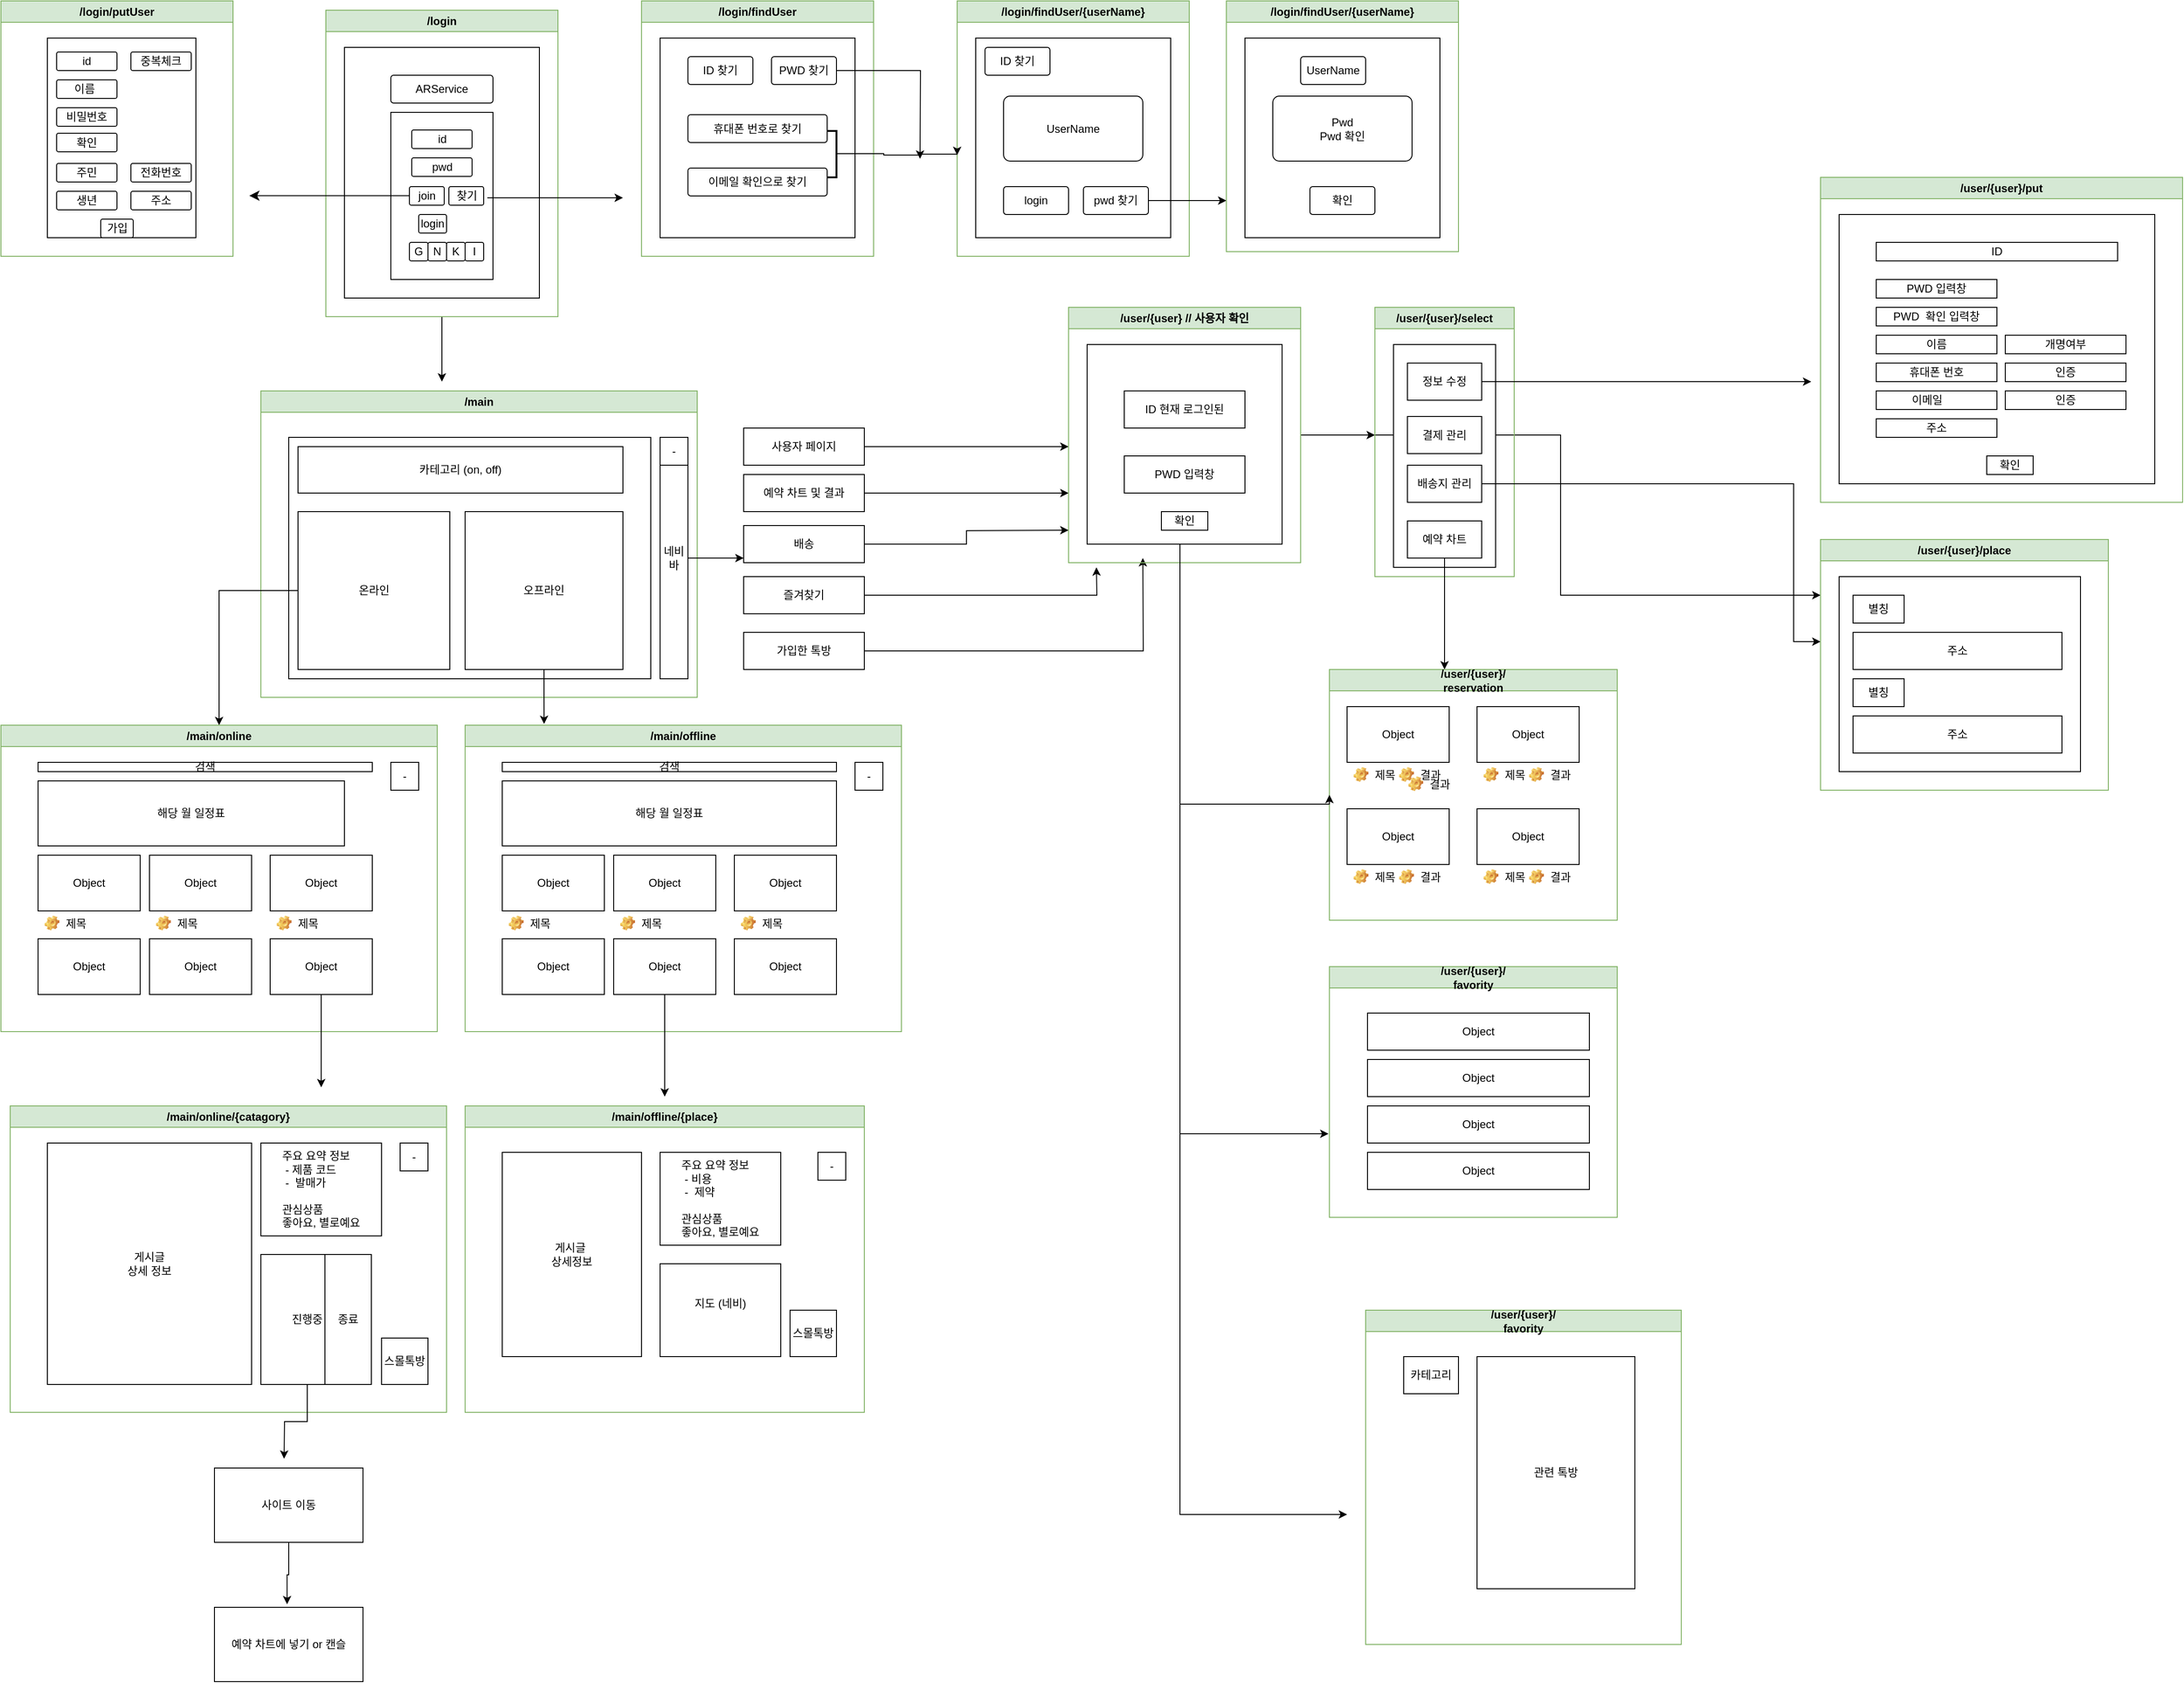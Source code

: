 <mxfile version="22.1.3" type="google">
  <diagram name="페이지-1" id="dmTihoUzZZFE355iLrhb">
    <mxGraphModel grid="1" page="1" gridSize="10" guides="1" tooltips="1" connect="1" arrows="1" fold="1" pageScale="1" pageWidth="827" pageHeight="1169" math="0" shadow="0">
      <root>
        <mxCell id="0" />
        <mxCell id="1" parent="0" />
        <mxCell id="ss4PcPN1KfA0X2rkWZ0Q-134" style="edgeStyle=orthogonalEdgeStyle;rounded=0;orthogonalLoop=1;jettySize=auto;html=1;" edge="1" parent="1" source="ss4PcPN1KfA0X2rkWZ0Q-2">
          <mxGeometry relative="1" as="geometry">
            <mxPoint x="515" y="410" as="targetPoint" />
          </mxGeometry>
        </mxCell>
        <mxCell id="ss4PcPN1KfA0X2rkWZ0Q-2" value="/login" style="swimlane;whiteSpace=wrap;html=1;fillColor=#d5e8d4;strokeColor=#82b366;" vertex="1" parent="1">
          <mxGeometry x="390" y="10" width="250" height="330" as="geometry">
            <mxRectangle x="240" y="140" width="40" height="30" as="alternateBounds" />
          </mxGeometry>
        </mxCell>
        <mxCell id="ss4PcPN1KfA0X2rkWZ0Q-19" value="" style="rounded=0;whiteSpace=wrap;html=1;" vertex="1" parent="ss4PcPN1KfA0X2rkWZ0Q-2">
          <mxGeometry x="20" y="40" width="210" height="270" as="geometry" />
        </mxCell>
        <mxCell id="ss4PcPN1KfA0X2rkWZ0Q-20" value="" style="html=1;whiteSpace=wrap;" vertex="1" parent="ss4PcPN1KfA0X2rkWZ0Q-2">
          <mxGeometry x="70" y="110" width="110" height="180" as="geometry" />
        </mxCell>
        <mxCell id="ss4PcPN1KfA0X2rkWZ0Q-22" value="id" style="rounded=1;arcSize=10;whiteSpace=wrap;html=1;align=center;" vertex="1" parent="ss4PcPN1KfA0X2rkWZ0Q-2">
          <mxGeometry x="92.5" y="129" width="65" height="20" as="geometry" />
        </mxCell>
        <mxCell id="ss4PcPN1KfA0X2rkWZ0Q-23" value="pwd" style="rounded=1;arcSize=10;whiteSpace=wrap;html=1;align=center;" vertex="1" parent="ss4PcPN1KfA0X2rkWZ0Q-2">
          <mxGeometry x="92.5" y="159" width="65" height="20" as="geometry" />
        </mxCell>
        <mxCell id="ss4PcPN1KfA0X2rkWZ0Q-24" value="ARService" style="rounded=1;arcSize=10;whiteSpace=wrap;html=1;align=center;" vertex="1" parent="ss4PcPN1KfA0X2rkWZ0Q-2">
          <mxGeometry x="70" y="70" width="110" height="30" as="geometry" />
        </mxCell>
        <mxCell id="ss4PcPN1KfA0X2rkWZ0Q-26" value="찾기" style="rounded=1;arcSize=10;whiteSpace=wrap;html=1;align=center;" vertex="1" parent="ss4PcPN1KfA0X2rkWZ0Q-2">
          <mxGeometry x="132.5" y="190" width="37.5" height="20" as="geometry" />
        </mxCell>
        <mxCell id="ss4PcPN1KfA0X2rkWZ0Q-89" style="edgeStyle=orthogonalEdgeStyle;rounded=0;orthogonalLoop=1;jettySize=auto;html=1;exitX=1.104;exitY=0.598;exitDx=0;exitDy=0;exitPerimeter=0;" edge="1" parent="ss4PcPN1KfA0X2rkWZ0Q-2" source="ss4PcPN1KfA0X2rkWZ0Q-26">
          <mxGeometry relative="1" as="geometry">
            <mxPoint x="320" y="202" as="targetPoint" />
          </mxGeometry>
        </mxCell>
        <mxCell id="ss4PcPN1KfA0X2rkWZ0Q-27" value="login" style="rounded=1;arcSize=10;whiteSpace=wrap;html=1;align=center;" vertex="1" parent="ss4PcPN1KfA0X2rkWZ0Q-2">
          <mxGeometry x="100" y="220" width="30" height="20" as="geometry" />
        </mxCell>
        <mxCell id="ss4PcPN1KfA0X2rkWZ0Q-28" value="G" style="rounded=1;arcSize=10;whiteSpace=wrap;html=1;align=center;" vertex="1" parent="ss4PcPN1KfA0X2rkWZ0Q-2">
          <mxGeometry x="90" y="250" width="20" height="20" as="geometry" />
        </mxCell>
        <mxCell id="ss4PcPN1KfA0X2rkWZ0Q-29" value="N" style="rounded=1;arcSize=10;whiteSpace=wrap;html=1;align=center;" vertex="1" parent="ss4PcPN1KfA0X2rkWZ0Q-2">
          <mxGeometry x="110" y="250" width="20" height="20" as="geometry" />
        </mxCell>
        <mxCell id="ss4PcPN1KfA0X2rkWZ0Q-30" value="K" style="rounded=1;arcSize=10;whiteSpace=wrap;html=1;align=center;" vertex="1" parent="ss4PcPN1KfA0X2rkWZ0Q-2">
          <mxGeometry x="130" y="250" width="20" height="20" as="geometry" />
        </mxCell>
        <mxCell id="ss4PcPN1KfA0X2rkWZ0Q-31" value="I" style="rounded=1;arcSize=10;whiteSpace=wrap;html=1;align=center;" vertex="1" parent="ss4PcPN1KfA0X2rkWZ0Q-2">
          <mxGeometry x="150" y="250" width="20" height="20" as="geometry" />
        </mxCell>
        <mxCell id="ss4PcPN1KfA0X2rkWZ0Q-34" value="" style="edgeStyle=segmentEdgeStyle;endArrow=classic;html=1;curved=0;rounded=0;endSize=8;startSize=8;" edge="1" parent="ss4PcPN1KfA0X2rkWZ0Q-2">
          <mxGeometry width="50" height="50" relative="1" as="geometry">
            <mxPoint x="90" y="199.76" as="sourcePoint" />
            <mxPoint x="-82.5" y="199.76" as="targetPoint" />
            <Array as="points">
              <mxPoint x="-82.5" y="199.76" />
              <mxPoint x="-82.5" y="200.76" />
            </Array>
          </mxGeometry>
        </mxCell>
        <mxCell id="ss4PcPN1KfA0X2rkWZ0Q-72" value="join" style="rounded=1;arcSize=10;whiteSpace=wrap;html=1;align=center;" vertex="1" parent="ss4PcPN1KfA0X2rkWZ0Q-2">
          <mxGeometry x="90" y="190" width="37.5" height="20" as="geometry" />
        </mxCell>
        <mxCell id="ss4PcPN1KfA0X2rkWZ0Q-57" value="/login/putUser" style="swimlane;whiteSpace=wrap;html=1;fillColor=#d5e8d4;strokeColor=#82b366;" vertex="1" parent="1">
          <mxGeometry x="40" width="250" height="275" as="geometry">
            <mxRectangle x="240" y="140" width="40" height="30" as="alternateBounds" />
          </mxGeometry>
        </mxCell>
        <mxCell id="ss4PcPN1KfA0X2rkWZ0Q-73" value="" style="html=1;whiteSpace=wrap;" vertex="1" parent="ss4PcPN1KfA0X2rkWZ0Q-57">
          <mxGeometry x="50" y="40" width="160" height="215" as="geometry" />
        </mxCell>
        <mxCell id="ss4PcPN1KfA0X2rkWZ0Q-74" value="id" style="rounded=1;arcSize=10;whiteSpace=wrap;html=1;align=center;" vertex="1" parent="ss4PcPN1KfA0X2rkWZ0Q-57">
          <mxGeometry x="60" y="55" width="65" height="20" as="geometry" />
        </mxCell>
        <mxCell id="ss4PcPN1KfA0X2rkWZ0Q-78" value="이름&lt;span style=&quot;white-space: pre;&quot;&gt;&#x9;&lt;/span&gt;" style="rounded=1;arcSize=10;whiteSpace=wrap;html=1;align=center;" vertex="1" parent="ss4PcPN1KfA0X2rkWZ0Q-57">
          <mxGeometry x="60" y="85" width="65" height="20" as="geometry" />
        </mxCell>
        <mxCell id="ss4PcPN1KfA0X2rkWZ0Q-79" value="주민" style="rounded=1;arcSize=10;whiteSpace=wrap;html=1;align=center;" vertex="1" parent="ss4PcPN1KfA0X2rkWZ0Q-57">
          <mxGeometry x="60" y="175" width="65" height="20" as="geometry" />
        </mxCell>
        <mxCell id="ss4PcPN1KfA0X2rkWZ0Q-80" value="생년" style="rounded=1;arcSize=10;whiteSpace=wrap;html=1;align=center;" vertex="1" parent="ss4PcPN1KfA0X2rkWZ0Q-57">
          <mxGeometry x="60" y="205" width="65" height="20" as="geometry" />
        </mxCell>
        <mxCell id="ss4PcPN1KfA0X2rkWZ0Q-81" value="주소" style="rounded=1;arcSize=10;whiteSpace=wrap;html=1;align=center;" vertex="1" parent="ss4PcPN1KfA0X2rkWZ0Q-57">
          <mxGeometry x="140" y="205" width="65" height="20" as="geometry" />
        </mxCell>
        <mxCell id="ss4PcPN1KfA0X2rkWZ0Q-83" value="가입" style="rounded=1;arcSize=10;whiteSpace=wrap;html=1;align=center;" vertex="1" parent="ss4PcPN1KfA0X2rkWZ0Q-57">
          <mxGeometry x="107.5" y="235" width="35" height="20" as="geometry" />
        </mxCell>
        <mxCell id="ss4PcPN1KfA0X2rkWZ0Q-85" value="비밀번호" style="rounded=1;arcSize=10;whiteSpace=wrap;html=1;align=center;" vertex="1" parent="ss4PcPN1KfA0X2rkWZ0Q-57">
          <mxGeometry x="60" y="115" width="65" height="20" as="geometry" />
        </mxCell>
        <mxCell id="ss4PcPN1KfA0X2rkWZ0Q-86" value="확인" style="rounded=1;arcSize=10;whiteSpace=wrap;html=1;align=center;" vertex="1" parent="ss4PcPN1KfA0X2rkWZ0Q-57">
          <mxGeometry x="60" y="142.5" width="65" height="20" as="geometry" />
        </mxCell>
        <mxCell id="ss4PcPN1KfA0X2rkWZ0Q-87" value="전화번호" style="rounded=1;arcSize=10;whiteSpace=wrap;html=1;align=center;" vertex="1" parent="ss4PcPN1KfA0X2rkWZ0Q-57">
          <mxGeometry x="140" y="175" width="65" height="20" as="geometry" />
        </mxCell>
        <mxCell id="ss4PcPN1KfA0X2rkWZ0Q-88" value="중복체크" style="rounded=1;arcSize=10;whiteSpace=wrap;html=1;align=center;" vertex="1" parent="ss4PcPN1KfA0X2rkWZ0Q-57">
          <mxGeometry x="140" y="55" width="65" height="20" as="geometry" />
        </mxCell>
        <mxCell id="ss4PcPN1KfA0X2rkWZ0Q-92" value="/login/findUser" style="swimlane;whiteSpace=wrap;html=1;fillColor=#d5e8d4;strokeColor=#82b366;" vertex="1" parent="1">
          <mxGeometry x="730" width="250" height="275" as="geometry">
            <mxRectangle x="240" y="140" width="40" height="30" as="alternateBounds" />
          </mxGeometry>
        </mxCell>
        <mxCell id="ss4PcPN1KfA0X2rkWZ0Q-93" value="" style="html=1;whiteSpace=wrap;" vertex="1" parent="ss4PcPN1KfA0X2rkWZ0Q-92">
          <mxGeometry x="20" y="40" width="210" height="215" as="geometry" />
        </mxCell>
        <mxCell id="ss4PcPN1KfA0X2rkWZ0Q-104" value="ID 찾기" style="rounded=1;arcSize=10;whiteSpace=wrap;html=1;align=center;" vertex="1" parent="ss4PcPN1KfA0X2rkWZ0Q-92">
          <mxGeometry x="50" y="60" width="70" height="30" as="geometry" />
        </mxCell>
        <mxCell id="ss4PcPN1KfA0X2rkWZ0Q-106" value="휴대폰 번호로 찾기" style="rounded=1;arcSize=10;whiteSpace=wrap;html=1;align=center;" vertex="1" parent="ss4PcPN1KfA0X2rkWZ0Q-92">
          <mxGeometry x="50" y="122.5" width="150" height="30" as="geometry" />
        </mxCell>
        <mxCell id="ss4PcPN1KfA0X2rkWZ0Q-131" style="edgeStyle=orthogonalEdgeStyle;rounded=0;orthogonalLoop=1;jettySize=auto;html=1;" edge="1" parent="ss4PcPN1KfA0X2rkWZ0Q-92" source="ss4PcPN1KfA0X2rkWZ0Q-107">
          <mxGeometry relative="1" as="geometry">
            <mxPoint x="300" y="170" as="targetPoint" />
          </mxGeometry>
        </mxCell>
        <mxCell id="ss4PcPN1KfA0X2rkWZ0Q-107" value="PWD 찾기" style="rounded=1;arcSize=10;whiteSpace=wrap;html=1;align=center;" vertex="1" parent="ss4PcPN1KfA0X2rkWZ0Q-92">
          <mxGeometry x="140" y="60" width="70" height="30" as="geometry" />
        </mxCell>
        <mxCell id="ss4PcPN1KfA0X2rkWZ0Q-108" value="이메일 확인으로 찾기" style="rounded=1;arcSize=10;whiteSpace=wrap;html=1;align=center;" vertex="1" parent="ss4PcPN1KfA0X2rkWZ0Q-92">
          <mxGeometry x="50" y="180" width="150" height="30" as="geometry" />
        </mxCell>
        <mxCell id="ss4PcPN1KfA0X2rkWZ0Q-130" value="" style="strokeWidth=2;html=1;shape=mxgraph.flowchart.annotation_1;align=left;pointerEvents=1;rotation=-180;" vertex="1" parent="ss4PcPN1KfA0X2rkWZ0Q-92">
          <mxGeometry x="200" y="140" width="10" height="50" as="geometry" />
        </mxCell>
        <mxCell id="ss4PcPN1KfA0X2rkWZ0Q-110" value="/login/findUser/{userName}" style="swimlane;whiteSpace=wrap;html=1;fillColor=#d5e8d4;strokeColor=#82b366;" vertex="1" parent="1">
          <mxGeometry x="1070" width="250" height="275" as="geometry">
            <mxRectangle x="240" y="140" width="40" height="30" as="alternateBounds" />
          </mxGeometry>
        </mxCell>
        <mxCell id="ss4PcPN1KfA0X2rkWZ0Q-111" value="" style="html=1;whiteSpace=wrap;" vertex="1" parent="ss4PcPN1KfA0X2rkWZ0Q-110">
          <mxGeometry x="20" y="40" width="210" height="215" as="geometry" />
        </mxCell>
        <mxCell id="ss4PcPN1KfA0X2rkWZ0Q-116" value="ID 찾기" style="rounded=1;arcSize=10;whiteSpace=wrap;html=1;align=center;" vertex="1" parent="ss4PcPN1KfA0X2rkWZ0Q-110">
          <mxGeometry x="30" y="50" width="70" height="30" as="geometry" />
        </mxCell>
        <mxCell id="ss4PcPN1KfA0X2rkWZ0Q-117" value="UserName" style="rounded=1;arcSize=10;whiteSpace=wrap;html=1;align=center;" vertex="1" parent="ss4PcPN1KfA0X2rkWZ0Q-110">
          <mxGeometry x="50" y="102.5" width="150" height="70" as="geometry" />
        </mxCell>
        <mxCell id="ss4PcPN1KfA0X2rkWZ0Q-118" value="login" style="rounded=1;arcSize=10;whiteSpace=wrap;html=1;align=center;" vertex="1" parent="ss4PcPN1KfA0X2rkWZ0Q-110">
          <mxGeometry x="50" y="200" width="70" height="30" as="geometry" />
        </mxCell>
        <mxCell id="ss4PcPN1KfA0X2rkWZ0Q-133" style="edgeStyle=orthogonalEdgeStyle;rounded=0;orthogonalLoop=1;jettySize=auto;html=1;" edge="1" parent="ss4PcPN1KfA0X2rkWZ0Q-110" source="ss4PcPN1KfA0X2rkWZ0Q-119">
          <mxGeometry relative="1" as="geometry">
            <mxPoint x="290" y="215" as="targetPoint" />
          </mxGeometry>
        </mxCell>
        <mxCell id="ss4PcPN1KfA0X2rkWZ0Q-119" value="pwd 찾기" style="rounded=1;arcSize=10;whiteSpace=wrap;html=1;align=center;" vertex="1" parent="ss4PcPN1KfA0X2rkWZ0Q-110">
          <mxGeometry x="136" y="200" width="70" height="30" as="geometry" />
        </mxCell>
        <mxCell id="ss4PcPN1KfA0X2rkWZ0Q-120" value="/login/findUser/{userName}" style="swimlane;whiteSpace=wrap;html=1;fillColor=#d5e8d4;strokeColor=#82b366;" vertex="1" parent="1">
          <mxGeometry x="1360" width="250" height="270" as="geometry">
            <mxRectangle x="240" y="140" width="40" height="30" as="alternateBounds" />
          </mxGeometry>
        </mxCell>
        <mxCell id="ss4PcPN1KfA0X2rkWZ0Q-121" value="" style="html=1;whiteSpace=wrap;" vertex="1" parent="ss4PcPN1KfA0X2rkWZ0Q-120">
          <mxGeometry x="20" y="40" width="210" height="215" as="geometry" />
        </mxCell>
        <mxCell id="ss4PcPN1KfA0X2rkWZ0Q-122" value="UserName" style="rounded=1;arcSize=10;whiteSpace=wrap;html=1;align=center;" vertex="1" parent="ss4PcPN1KfA0X2rkWZ0Q-120">
          <mxGeometry x="80" y="60" width="70" height="30" as="geometry" />
        </mxCell>
        <mxCell id="ss4PcPN1KfA0X2rkWZ0Q-123" value="Pwd&lt;br&gt;Pwd 확인" style="rounded=1;arcSize=10;whiteSpace=wrap;html=1;align=center;" vertex="1" parent="ss4PcPN1KfA0X2rkWZ0Q-120">
          <mxGeometry x="50" y="102.5" width="150" height="70" as="geometry" />
        </mxCell>
        <mxCell id="ss4PcPN1KfA0X2rkWZ0Q-125" value="확인" style="rounded=1;arcSize=10;whiteSpace=wrap;html=1;align=center;" vertex="1" parent="ss4PcPN1KfA0X2rkWZ0Q-120">
          <mxGeometry x="90" y="200" width="70" height="30" as="geometry" />
        </mxCell>
        <mxCell id="ss4PcPN1KfA0X2rkWZ0Q-109" style="edgeStyle=orthogonalEdgeStyle;rounded=0;orthogonalLoop=1;jettySize=auto;html=1;" edge="1" parent="1">
          <mxGeometry relative="1" as="geometry">
            <mxPoint x="1070" y="166" as="targetPoint" />
            <mxPoint x="940" y="164.5" as="sourcePoint" />
            <Array as="points">
              <mxPoint x="991" y="165" />
              <mxPoint x="991" y="166" />
              <mxPoint x="1030" y="166" />
              <mxPoint x="1060" y="165" />
            </Array>
          </mxGeometry>
        </mxCell>
        <mxCell id="ss4PcPN1KfA0X2rkWZ0Q-135" value="/main" style="swimlane;whiteSpace=wrap;html=1;fillColor=#d5e8d4;strokeColor=#82b366;" vertex="1" parent="1">
          <mxGeometry x="320" y="420" width="470" height="330" as="geometry">
            <mxRectangle x="240" y="140" width="40" height="30" as="alternateBounds" />
          </mxGeometry>
        </mxCell>
        <mxCell id="ss4PcPN1KfA0X2rkWZ0Q-151" value="" style="html=1;whiteSpace=wrap;" vertex="1" parent="ss4PcPN1KfA0X2rkWZ0Q-135">
          <mxGeometry x="30" y="50" width="390" height="260" as="geometry" />
        </mxCell>
        <mxCell id="ss4PcPN1KfA0X2rkWZ0Q-157" style="edgeStyle=orthogonalEdgeStyle;rounded=0;orthogonalLoop=1;jettySize=auto;html=1;" edge="1" parent="ss4PcPN1KfA0X2rkWZ0Q-135" source="ss4PcPN1KfA0X2rkWZ0Q-152">
          <mxGeometry relative="1" as="geometry">
            <mxPoint x="520" y="180" as="targetPoint" />
          </mxGeometry>
        </mxCell>
        <mxCell id="ss4PcPN1KfA0X2rkWZ0Q-152" value="네비&lt;br&gt;바" style="html=1;whiteSpace=wrap;" vertex="1" parent="ss4PcPN1KfA0X2rkWZ0Q-135">
          <mxGeometry x="430" y="50" width="30" height="260" as="geometry" />
        </mxCell>
        <mxCell id="ss4PcPN1KfA0X2rkWZ0Q-153" value="-" style="html=1;whiteSpace=wrap;" vertex="1" parent="ss4PcPN1KfA0X2rkWZ0Q-135">
          <mxGeometry x="430" y="50" width="30" height="30" as="geometry" />
        </mxCell>
        <mxCell id="ss4PcPN1KfA0X2rkWZ0Q-154" value="온라인" style="html=1;whiteSpace=wrap;" vertex="1" parent="ss4PcPN1KfA0X2rkWZ0Q-135">
          <mxGeometry x="40" y="130" width="163.5" height="170" as="geometry" />
        </mxCell>
        <mxCell id="ss4PcPN1KfA0X2rkWZ0Q-155" value="오프라인" style="html=1;whiteSpace=wrap;" vertex="1" parent="ss4PcPN1KfA0X2rkWZ0Q-135">
          <mxGeometry x="220" y="130" width="170" height="170" as="geometry" />
        </mxCell>
        <mxCell id="ss4PcPN1KfA0X2rkWZ0Q-156" value="카테고리 (on, off)" style="html=1;whiteSpace=wrap;" vertex="1" parent="ss4PcPN1KfA0X2rkWZ0Q-135">
          <mxGeometry x="40" y="60" width="350" height="50" as="geometry" />
        </mxCell>
        <mxCell id="ss4PcPN1KfA0X2rkWZ0Q-239" style="edgeStyle=orthogonalEdgeStyle;rounded=0;orthogonalLoop=1;jettySize=auto;html=1;" edge="1" parent="1" source="ss4PcPN1KfA0X2rkWZ0Q-159">
          <mxGeometry relative="1" as="geometry">
            <mxPoint x="1190" y="480" as="targetPoint" />
          </mxGeometry>
        </mxCell>
        <mxCell id="ss4PcPN1KfA0X2rkWZ0Q-159" value="사용자 페이지" style="html=1;whiteSpace=wrap;" vertex="1" parent="1">
          <mxGeometry x="840" y="460" width="130" height="40" as="geometry" />
        </mxCell>
        <mxCell id="ss4PcPN1KfA0X2rkWZ0Q-303" style="edgeStyle=orthogonalEdgeStyle;rounded=0;orthogonalLoop=1;jettySize=auto;html=1;" edge="1" parent="1" source="ss4PcPN1KfA0X2rkWZ0Q-160">
          <mxGeometry relative="1" as="geometry">
            <mxPoint x="1190" y="530" as="targetPoint" />
          </mxGeometry>
        </mxCell>
        <mxCell id="ss4PcPN1KfA0X2rkWZ0Q-160" value="예약 차트 및 결과" style="html=1;whiteSpace=wrap;" vertex="1" parent="1">
          <mxGeometry x="840" y="510" width="130" height="40" as="geometry" />
        </mxCell>
        <mxCell id="ss4PcPN1KfA0X2rkWZ0Q-335" style="edgeStyle=orthogonalEdgeStyle;rounded=0;orthogonalLoop=1;jettySize=auto;html=1;" edge="1" parent="1" source="ss4PcPN1KfA0X2rkWZ0Q-161">
          <mxGeometry relative="1" as="geometry">
            <mxPoint x="1190" y="570" as="targetPoint" />
          </mxGeometry>
        </mxCell>
        <mxCell id="ss4PcPN1KfA0X2rkWZ0Q-161" value="배송" style="html=1;whiteSpace=wrap;" vertex="1" parent="1">
          <mxGeometry x="840" y="565" width="130" height="40" as="geometry" />
        </mxCell>
        <mxCell id="ss4PcPN1KfA0X2rkWZ0Q-337" style="edgeStyle=orthogonalEdgeStyle;rounded=0;orthogonalLoop=1;jettySize=auto;html=1;" edge="1" parent="1" source="ss4PcPN1KfA0X2rkWZ0Q-162">
          <mxGeometry relative="1" as="geometry">
            <mxPoint x="1220" y="610" as="targetPoint" />
          </mxGeometry>
        </mxCell>
        <mxCell id="ss4PcPN1KfA0X2rkWZ0Q-162" value="즐겨찾기" style="html=1;whiteSpace=wrap;" vertex="1" parent="1">
          <mxGeometry x="840" y="620" width="130" height="40" as="geometry" />
        </mxCell>
        <mxCell id="ss4PcPN1KfA0X2rkWZ0Q-338" style="edgeStyle=orthogonalEdgeStyle;rounded=0;orthogonalLoop=1;jettySize=auto;html=1;" edge="1" parent="1" source="ss4PcPN1KfA0X2rkWZ0Q-163">
          <mxGeometry relative="1" as="geometry">
            <mxPoint x="1270" y="600" as="targetPoint" />
          </mxGeometry>
        </mxCell>
        <mxCell id="ss4PcPN1KfA0X2rkWZ0Q-163" value="가입한 톡방" style="html=1;whiteSpace=wrap;" vertex="1" parent="1">
          <mxGeometry x="840" y="680" width="130" height="40" as="geometry" />
        </mxCell>
        <mxCell id="ss4PcPN1KfA0X2rkWZ0Q-166" value="" style="edgeStyle=orthogonalEdgeStyle;rounded=0;orthogonalLoop=1;jettySize=auto;html=1;entryX=0.5;entryY=0;entryDx=0;entryDy=0;" edge="1" parent="1" source="ss4PcPN1KfA0X2rkWZ0Q-154" target="ss4PcPN1KfA0X2rkWZ0Q-167">
          <mxGeometry relative="1" as="geometry">
            <Array as="points">
              <mxPoint x="275" y="635" />
            </Array>
          </mxGeometry>
        </mxCell>
        <mxCell id="ss4PcPN1KfA0X2rkWZ0Q-167" value="/main/online" style="swimlane;whiteSpace=wrap;html=1;fillColor=#d5e8d4;strokeColor=#82b366;" vertex="1" parent="1">
          <mxGeometry x="40" y="780" width="470" height="330" as="geometry">
            <mxRectangle x="240" y="140" width="40" height="30" as="alternateBounds" />
          </mxGeometry>
        </mxCell>
        <mxCell id="ss4PcPN1KfA0X2rkWZ0Q-171" value="-" style="html=1;whiteSpace=wrap;" vertex="1" parent="ss4PcPN1KfA0X2rkWZ0Q-167">
          <mxGeometry x="420" y="40" width="30" height="30" as="geometry" />
        </mxCell>
        <mxCell id="ss4PcPN1KfA0X2rkWZ0Q-165" value="해당 월 일정표" style="html=1;whiteSpace=wrap;" vertex="1" parent="ss4PcPN1KfA0X2rkWZ0Q-167">
          <mxGeometry x="40" y="60" width="330" height="70" as="geometry" />
        </mxCell>
        <mxCell id="ss4PcPN1KfA0X2rkWZ0Q-175" value="Object" style="html=1;whiteSpace=wrap;" vertex="1" parent="ss4PcPN1KfA0X2rkWZ0Q-167">
          <mxGeometry x="40" y="140" width="110" height="60" as="geometry" />
        </mxCell>
        <mxCell id="ss4PcPN1KfA0X2rkWZ0Q-176" value="Object" style="html=1;whiteSpace=wrap;" vertex="1" parent="ss4PcPN1KfA0X2rkWZ0Q-167">
          <mxGeometry x="160" y="140" width="110" height="60" as="geometry" />
        </mxCell>
        <mxCell id="ss4PcPN1KfA0X2rkWZ0Q-177" value="Object" style="html=1;whiteSpace=wrap;" vertex="1" parent="ss4PcPN1KfA0X2rkWZ0Q-167">
          <mxGeometry x="290" y="140" width="110" height="60" as="geometry" />
        </mxCell>
        <mxCell id="ss4PcPN1KfA0X2rkWZ0Q-199" style="edgeStyle=orthogonalEdgeStyle;rounded=0;orthogonalLoop=1;jettySize=auto;html=1;" edge="1" parent="ss4PcPN1KfA0X2rkWZ0Q-167" source="ss4PcPN1KfA0X2rkWZ0Q-178">
          <mxGeometry relative="1" as="geometry">
            <mxPoint x="345" y="390" as="targetPoint" />
          </mxGeometry>
        </mxCell>
        <mxCell id="ss4PcPN1KfA0X2rkWZ0Q-178" value="Object" style="html=1;whiteSpace=wrap;" vertex="1" parent="ss4PcPN1KfA0X2rkWZ0Q-167">
          <mxGeometry x="290" y="230" width="110" height="60" as="geometry" />
        </mxCell>
        <mxCell id="ss4PcPN1KfA0X2rkWZ0Q-179" value="Object" style="html=1;whiteSpace=wrap;" vertex="1" parent="ss4PcPN1KfA0X2rkWZ0Q-167">
          <mxGeometry x="40" y="230" width="110" height="60" as="geometry" />
        </mxCell>
        <mxCell id="ss4PcPN1KfA0X2rkWZ0Q-180" value="Object" style="html=1;whiteSpace=wrap;" vertex="1" parent="ss4PcPN1KfA0X2rkWZ0Q-167">
          <mxGeometry x="160" y="230" width="110" height="60" as="geometry" />
        </mxCell>
        <mxCell id="ss4PcPN1KfA0X2rkWZ0Q-181" value="제목" style="label;fontStyle=0;strokeColor=none;fillColor=none;align=left;verticalAlign=top;overflow=hidden;spacingLeft=28;spacingRight=4;rotatable=0;points=[[0,0.5],[1,0.5]];portConstraint=eastwest;imageWidth=16;imageHeight=16;whiteSpace=wrap;html=1;image=img/clipart/Gear_128x128.png" vertex="1" parent="ss4PcPN1KfA0X2rkWZ0Q-167">
          <mxGeometry x="40" y="200" width="120" height="26" as="geometry" />
        </mxCell>
        <mxCell id="ss4PcPN1KfA0X2rkWZ0Q-182" value="제목" style="label;fontStyle=0;strokeColor=none;fillColor=none;align=left;verticalAlign=top;overflow=hidden;spacingLeft=28;spacingRight=4;rotatable=0;points=[[0,0.5],[1,0.5]];portConstraint=eastwest;imageWidth=16;imageHeight=16;whiteSpace=wrap;html=1;image=img/clipart/Gear_128x128.png" vertex="1" parent="ss4PcPN1KfA0X2rkWZ0Q-167">
          <mxGeometry x="160" y="200" width="120" height="26" as="geometry" />
        </mxCell>
        <mxCell id="ss4PcPN1KfA0X2rkWZ0Q-183" value="제목" style="label;fontStyle=0;strokeColor=none;fillColor=none;align=left;verticalAlign=top;overflow=hidden;spacingLeft=28;spacingRight=4;rotatable=0;points=[[0,0.5],[1,0.5]];portConstraint=eastwest;imageWidth=16;imageHeight=16;whiteSpace=wrap;html=1;image=img/clipart/Gear_128x128.png" vertex="1" parent="ss4PcPN1KfA0X2rkWZ0Q-167">
          <mxGeometry x="290" y="200" width="120" height="26" as="geometry" />
        </mxCell>
        <mxCell id="ss4PcPN1KfA0X2rkWZ0Q-184" value="검색" style="html=1;whiteSpace=wrap;" vertex="1" parent="ss4PcPN1KfA0X2rkWZ0Q-167">
          <mxGeometry x="40" y="40" width="360" height="10" as="geometry" />
        </mxCell>
        <mxCell id="ss4PcPN1KfA0X2rkWZ0Q-186" value="/main/offline" style="swimlane;whiteSpace=wrap;html=1;fillColor=#d5e8d4;strokeColor=#82b366;" vertex="1" parent="1">
          <mxGeometry x="540" y="780" width="470" height="330" as="geometry">
            <mxRectangle x="240" y="140" width="40" height="30" as="alternateBounds" />
          </mxGeometry>
        </mxCell>
        <mxCell id="ss4PcPN1KfA0X2rkWZ0Q-187" value="-" style="html=1;whiteSpace=wrap;" vertex="1" parent="ss4PcPN1KfA0X2rkWZ0Q-186">
          <mxGeometry x="420" y="40" width="30" height="30" as="geometry" />
        </mxCell>
        <mxCell id="ss4PcPN1KfA0X2rkWZ0Q-188" value="해당 월 일정표" style="html=1;whiteSpace=wrap;" vertex="1" parent="ss4PcPN1KfA0X2rkWZ0Q-186">
          <mxGeometry x="40" y="60" width="360" height="70" as="geometry" />
        </mxCell>
        <mxCell id="ss4PcPN1KfA0X2rkWZ0Q-189" value="Object" style="html=1;whiteSpace=wrap;" vertex="1" parent="ss4PcPN1KfA0X2rkWZ0Q-186">
          <mxGeometry x="40" y="140" width="110" height="60" as="geometry" />
        </mxCell>
        <mxCell id="ss4PcPN1KfA0X2rkWZ0Q-190" value="Object" style="html=1;whiteSpace=wrap;" vertex="1" parent="ss4PcPN1KfA0X2rkWZ0Q-186">
          <mxGeometry x="160" y="140" width="110" height="60" as="geometry" />
        </mxCell>
        <mxCell id="ss4PcPN1KfA0X2rkWZ0Q-191" value="Object" style="html=1;whiteSpace=wrap;" vertex="1" parent="ss4PcPN1KfA0X2rkWZ0Q-186">
          <mxGeometry x="290" y="140" width="110" height="60" as="geometry" />
        </mxCell>
        <mxCell id="ss4PcPN1KfA0X2rkWZ0Q-192" value="Object" style="html=1;whiteSpace=wrap;" vertex="1" parent="ss4PcPN1KfA0X2rkWZ0Q-186">
          <mxGeometry x="290" y="230" width="110" height="60" as="geometry" />
        </mxCell>
        <mxCell id="ss4PcPN1KfA0X2rkWZ0Q-193" value="Object" style="html=1;whiteSpace=wrap;" vertex="1" parent="ss4PcPN1KfA0X2rkWZ0Q-186">
          <mxGeometry x="40" y="230" width="110" height="60" as="geometry" />
        </mxCell>
        <mxCell id="ss4PcPN1KfA0X2rkWZ0Q-200" style="edgeStyle=orthogonalEdgeStyle;rounded=0;orthogonalLoop=1;jettySize=auto;html=1;" edge="1" parent="ss4PcPN1KfA0X2rkWZ0Q-186" source="ss4PcPN1KfA0X2rkWZ0Q-194">
          <mxGeometry relative="1" as="geometry">
            <mxPoint x="215" y="400" as="targetPoint" />
          </mxGeometry>
        </mxCell>
        <mxCell id="ss4PcPN1KfA0X2rkWZ0Q-194" value="Object" style="html=1;whiteSpace=wrap;" vertex="1" parent="ss4PcPN1KfA0X2rkWZ0Q-186">
          <mxGeometry x="160" y="230" width="110" height="60" as="geometry" />
        </mxCell>
        <mxCell id="ss4PcPN1KfA0X2rkWZ0Q-195" value="제목" style="label;fontStyle=0;strokeColor=none;fillColor=none;align=left;verticalAlign=top;overflow=hidden;spacingLeft=28;spacingRight=4;rotatable=0;points=[[0,0.5],[1,0.5]];portConstraint=eastwest;imageWidth=16;imageHeight=16;whiteSpace=wrap;html=1;image=img/clipart/Gear_128x128.png" vertex="1" parent="ss4PcPN1KfA0X2rkWZ0Q-186">
          <mxGeometry x="40" y="200" width="120" height="26" as="geometry" />
        </mxCell>
        <mxCell id="ss4PcPN1KfA0X2rkWZ0Q-196" value="제목" style="label;fontStyle=0;strokeColor=none;fillColor=none;align=left;verticalAlign=top;overflow=hidden;spacingLeft=28;spacingRight=4;rotatable=0;points=[[0,0.5],[1,0.5]];portConstraint=eastwest;imageWidth=16;imageHeight=16;whiteSpace=wrap;html=1;image=img/clipart/Gear_128x128.png" vertex="1" parent="ss4PcPN1KfA0X2rkWZ0Q-186">
          <mxGeometry x="160" y="200" width="120" height="26" as="geometry" />
        </mxCell>
        <mxCell id="ss4PcPN1KfA0X2rkWZ0Q-197" value="제목" style="label;fontStyle=0;strokeColor=none;fillColor=none;align=left;verticalAlign=top;overflow=hidden;spacingLeft=28;spacingRight=4;rotatable=0;points=[[0,0.5],[1,0.5]];portConstraint=eastwest;imageWidth=16;imageHeight=16;whiteSpace=wrap;html=1;image=img/clipart/Gear_128x128.png" vertex="1" parent="ss4PcPN1KfA0X2rkWZ0Q-186">
          <mxGeometry x="290" y="200" width="120" height="26" as="geometry" />
        </mxCell>
        <mxCell id="ss4PcPN1KfA0X2rkWZ0Q-198" value="검색" style="html=1;whiteSpace=wrap;" vertex="1" parent="ss4PcPN1KfA0X2rkWZ0Q-186">
          <mxGeometry x="40" y="40" width="360" height="10" as="geometry" />
        </mxCell>
        <mxCell id="ss4PcPN1KfA0X2rkWZ0Q-185" style="edgeStyle=orthogonalEdgeStyle;rounded=0;orthogonalLoop=1;jettySize=auto;html=1;entryX=0.181;entryY=-0.004;entryDx=0;entryDy=0;entryPerimeter=0;" edge="1" parent="1" source="ss4PcPN1KfA0X2rkWZ0Q-155" target="ss4PcPN1KfA0X2rkWZ0Q-186">
          <mxGeometry relative="1" as="geometry">
            <mxPoint x="625" y="800" as="targetPoint" />
          </mxGeometry>
        </mxCell>
        <mxCell id="ss4PcPN1KfA0X2rkWZ0Q-201" value="/main/offline/{place}" style="swimlane;whiteSpace=wrap;html=1;fillColor=#d5e8d4;strokeColor=#82b366;" vertex="1" parent="1">
          <mxGeometry x="540" y="1190" width="430" height="330" as="geometry">
            <mxRectangle x="240" y="140" width="40" height="30" as="alternateBounds" />
          </mxGeometry>
        </mxCell>
        <mxCell id="ss4PcPN1KfA0X2rkWZ0Q-202" value="-" style="html=1;whiteSpace=wrap;" vertex="1" parent="ss4PcPN1KfA0X2rkWZ0Q-201">
          <mxGeometry x="380" y="50" width="30" height="30" as="geometry" />
        </mxCell>
        <mxCell id="ss4PcPN1KfA0X2rkWZ0Q-214" value="게시글&amp;nbsp;&lt;br&gt;상세정보" style="html=1;whiteSpace=wrap;" vertex="1" parent="ss4PcPN1KfA0X2rkWZ0Q-201">
          <mxGeometry x="40" y="50" width="150" height="220" as="geometry" />
        </mxCell>
        <mxCell id="ss4PcPN1KfA0X2rkWZ0Q-237" value="&lt;div style=&quot;text-align: left;&quot;&gt;&lt;span style=&quot;background-color: initial;&quot;&gt;주요 요약 정보&lt;/span&gt;&lt;/div&gt;&lt;div style=&quot;text-align: left;&quot;&gt;&lt;span style=&quot;background-color: initial;&quot;&gt;&amp;nbsp;- 비용&lt;/span&gt;&lt;/div&gt;&lt;div style=&quot;text-align: left;&quot;&gt;&lt;span style=&quot;background-color: initial;&quot;&gt;&amp;nbsp;-&amp;nbsp; 제약&lt;/span&gt;&lt;/div&gt;&lt;div style=&quot;text-align: left;&quot;&gt;&lt;span style=&quot;background-color: initial;&quot;&gt;&lt;br&gt;&lt;/span&gt;&lt;/div&gt;&lt;div style=&quot;text-align: left;&quot;&gt;관심상품&lt;/div&gt;&lt;div style=&quot;text-align: left;&quot;&gt;좋아요, 별로예요&lt;/div&gt;" style="html=1;whiteSpace=wrap;" vertex="1" parent="ss4PcPN1KfA0X2rkWZ0Q-201">
          <mxGeometry x="210" y="50" width="130" height="100" as="geometry" />
        </mxCell>
        <mxCell id="ss4PcPN1KfA0X2rkWZ0Q-238" value="&lt;div style=&quot;text-align: left;&quot;&gt;지도 (네비)&lt;/div&gt;&lt;div style=&quot;text-align: left;&quot;&gt;&lt;br&gt;&lt;/div&gt;" style="html=1;whiteSpace=wrap;" vertex="1" parent="ss4PcPN1KfA0X2rkWZ0Q-201">
          <mxGeometry x="210" y="170" width="130" height="100" as="geometry" />
        </mxCell>
        <mxCell id="ss4PcPN1KfA0X2rkWZ0Q-301" value="&lt;div style=&quot;text-align: left;&quot;&gt;스몰톡방&lt;/div&gt;" style="html=1;whiteSpace=wrap;" vertex="1" parent="ss4PcPN1KfA0X2rkWZ0Q-201">
          <mxGeometry x="350" y="220" width="50" height="50" as="geometry" />
        </mxCell>
        <mxCell id="ss4PcPN1KfA0X2rkWZ0Q-215" value="/main/online/{catagory}" style="swimlane;whiteSpace=wrap;html=1;fillColor=#d5e8d4;strokeColor=#82b366;" vertex="1" parent="1">
          <mxGeometry x="50" y="1190" width="470" height="330" as="geometry">
            <mxRectangle x="240" y="140" width="40" height="30" as="alternateBounds" />
          </mxGeometry>
        </mxCell>
        <mxCell id="ss4PcPN1KfA0X2rkWZ0Q-216" value="-" style="html=1;whiteSpace=wrap;" vertex="1" parent="ss4PcPN1KfA0X2rkWZ0Q-215">
          <mxGeometry x="420" y="40" width="30" height="30" as="geometry" />
        </mxCell>
        <mxCell id="ss4PcPN1KfA0X2rkWZ0Q-217" value="게시글 &lt;br&gt;상세&amp;nbsp;정보" style="html=1;whiteSpace=wrap;" vertex="1" parent="ss4PcPN1KfA0X2rkWZ0Q-215">
          <mxGeometry x="40" y="40" width="220" height="260" as="geometry" />
        </mxCell>
        <mxCell id="ss4PcPN1KfA0X2rkWZ0Q-229" value="&lt;div style=&quot;text-align: left;&quot;&gt;&lt;span style=&quot;background-color: initial;&quot;&gt;주요 요약 정보&lt;/span&gt;&lt;/div&gt;&lt;div style=&quot;text-align: left;&quot;&gt;&lt;span style=&quot;background-color: initial;&quot;&gt;&amp;nbsp;- 제품 코드&lt;/span&gt;&lt;/div&gt;&lt;div style=&quot;text-align: left;&quot;&gt;&lt;span style=&quot;background-color: initial;&quot;&gt;&amp;nbsp;-&amp;nbsp; 발매가&lt;/span&gt;&lt;/div&gt;&lt;div style=&quot;text-align: left;&quot;&gt;&lt;span style=&quot;background-color: initial;&quot;&gt;&lt;br&gt;&lt;/span&gt;&lt;/div&gt;&lt;div style=&quot;text-align: left;&quot;&gt;관심상품&lt;/div&gt;&lt;div style=&quot;text-align: left;&quot;&gt;좋아요, 별로예요&lt;/div&gt;" style="html=1;whiteSpace=wrap;" vertex="1" parent="ss4PcPN1KfA0X2rkWZ0Q-215">
          <mxGeometry x="270" y="40" width="130" height="100" as="geometry" />
        </mxCell>
        <mxCell id="ss4PcPN1KfA0X2rkWZ0Q-232" style="edgeStyle=orthogonalEdgeStyle;rounded=0;orthogonalLoop=1;jettySize=auto;html=1;" edge="1" parent="ss4PcPN1KfA0X2rkWZ0Q-215" source="ss4PcPN1KfA0X2rkWZ0Q-230">
          <mxGeometry relative="1" as="geometry">
            <mxPoint x="295" y="380" as="targetPoint" />
          </mxGeometry>
        </mxCell>
        <mxCell id="ss4PcPN1KfA0X2rkWZ0Q-230" value="&lt;div style=&quot;text-align: left;&quot;&gt;진행중&lt;/div&gt;" style="html=1;whiteSpace=wrap;" vertex="1" parent="ss4PcPN1KfA0X2rkWZ0Q-215">
          <mxGeometry x="270" y="160" width="100" height="140" as="geometry" />
        </mxCell>
        <mxCell id="ss4PcPN1KfA0X2rkWZ0Q-231" value="&lt;div style=&quot;text-align: left;&quot;&gt;종료&lt;/div&gt;" style="html=1;whiteSpace=wrap;" vertex="1" parent="ss4PcPN1KfA0X2rkWZ0Q-215">
          <mxGeometry x="339" y="160" width="50" height="140" as="geometry" />
        </mxCell>
        <mxCell id="ss4PcPN1KfA0X2rkWZ0Q-300" value="&lt;div style=&quot;text-align: left;&quot;&gt;스몰톡방&lt;/div&gt;" style="html=1;whiteSpace=wrap;" vertex="1" parent="ss4PcPN1KfA0X2rkWZ0Q-215">
          <mxGeometry x="400" y="250" width="50" height="50" as="geometry" />
        </mxCell>
        <mxCell id="ss4PcPN1KfA0X2rkWZ0Q-233" value="&lt;div style=&quot;text-align: left;&quot;&gt;사이트 이동&lt;/div&gt;" style="html=1;whiteSpace=wrap;" vertex="1" parent="1">
          <mxGeometry x="270" y="1580" width="160" height="80" as="geometry" />
        </mxCell>
        <mxCell id="ss4PcPN1KfA0X2rkWZ0Q-234" value="&lt;div style=&quot;text-align: left;&quot;&gt;예약 차트에 넣기 or 캔슬&lt;/div&gt;" style="html=1;whiteSpace=wrap;" vertex="1" parent="1">
          <mxGeometry x="270" y="1730" width="160" height="80" as="geometry" />
        </mxCell>
        <mxCell id="ss4PcPN1KfA0X2rkWZ0Q-235" style="edgeStyle=orthogonalEdgeStyle;rounded=0;orthogonalLoop=1;jettySize=auto;html=1;entryX=0.489;entryY=-0.041;entryDx=0;entryDy=0;entryPerimeter=0;" edge="1" parent="1" source="ss4PcPN1KfA0X2rkWZ0Q-233" target="ss4PcPN1KfA0X2rkWZ0Q-234">
          <mxGeometry relative="1" as="geometry" />
        </mxCell>
        <mxCell id="ss4PcPN1KfA0X2rkWZ0Q-252" style="edgeStyle=orthogonalEdgeStyle;rounded=0;orthogonalLoop=1;jettySize=auto;html=1;" edge="1" parent="1" source="ss4PcPN1KfA0X2rkWZ0Q-240">
          <mxGeometry relative="1" as="geometry">
            <mxPoint x="1520" y="467.5" as="targetPoint" />
          </mxGeometry>
        </mxCell>
        <mxCell id="ss4PcPN1KfA0X2rkWZ0Q-339" style="edgeStyle=orthogonalEdgeStyle;rounded=0;orthogonalLoop=1;jettySize=auto;html=1;" edge="1" parent="1" source="ss4PcPN1KfA0X2rkWZ0Q-240" target="ss4PcPN1KfA0X2rkWZ0Q-278">
          <mxGeometry relative="1" as="geometry">
            <Array as="points">
              <mxPoint x="1720" y="467" />
              <mxPoint x="1720" y="640" />
            </Array>
          </mxGeometry>
        </mxCell>
        <mxCell id="ss4PcPN1KfA0X2rkWZ0Q-340" style="edgeStyle=orthogonalEdgeStyle;rounded=0;orthogonalLoop=1;jettySize=auto;html=1;" edge="1" parent="1" source="ss4PcPN1KfA0X2rkWZ0Q-240">
          <mxGeometry relative="1" as="geometry">
            <mxPoint x="1490" y="1630" as="targetPoint" />
            <Array as="points">
              <mxPoint x="1310" y="1630" />
            </Array>
          </mxGeometry>
        </mxCell>
        <mxCell id="ss4PcPN1KfA0X2rkWZ0Q-240" value="/user/{user} // 사용자 확인" style="swimlane;whiteSpace=wrap;html=1;fillColor=#d5e8d4;strokeColor=#82b366;" vertex="1" parent="1">
          <mxGeometry x="1190" y="330" width="250" height="275" as="geometry">
            <mxRectangle x="240" y="140" width="40" height="30" as="alternateBounds" />
          </mxGeometry>
        </mxCell>
        <mxCell id="ss4PcPN1KfA0X2rkWZ0Q-336" style="edgeStyle=orthogonalEdgeStyle;rounded=0;orthogonalLoop=1;jettySize=auto;html=1;" edge="1" parent="ss4PcPN1KfA0X2rkWZ0Q-240" source="ss4PcPN1KfA0X2rkWZ0Q-241">
          <mxGeometry relative="1" as="geometry">
            <mxPoint x="280" y="890" as="targetPoint" />
            <Array as="points">
              <mxPoint x="120" y="890" />
            </Array>
          </mxGeometry>
        </mxCell>
        <mxCell id="ss4PcPN1KfA0X2rkWZ0Q-241" value="" style="html=1;whiteSpace=wrap;" vertex="1" parent="ss4PcPN1KfA0X2rkWZ0Q-240">
          <mxGeometry x="20" y="40" width="210" height="215" as="geometry" />
        </mxCell>
        <mxCell id="ss4PcPN1KfA0X2rkWZ0Q-248" value="ID 현재 로그인된" style="html=1;whiteSpace=wrap;" vertex="1" parent="ss4PcPN1KfA0X2rkWZ0Q-240">
          <mxGeometry x="60" y="90" width="130" height="40" as="geometry" />
        </mxCell>
        <mxCell id="ss4PcPN1KfA0X2rkWZ0Q-249" value="PWD 입력창" style="html=1;whiteSpace=wrap;" vertex="1" parent="ss4PcPN1KfA0X2rkWZ0Q-240">
          <mxGeometry x="60" y="160" width="130" height="40" as="geometry" />
        </mxCell>
        <mxCell id="ss4PcPN1KfA0X2rkWZ0Q-251" value="확인" style="html=1;whiteSpace=wrap;" vertex="1" parent="ss4PcPN1KfA0X2rkWZ0Q-240">
          <mxGeometry x="100" y="220" width="50" height="20" as="geometry" />
        </mxCell>
        <mxCell id="ss4PcPN1KfA0X2rkWZ0Q-253" value="/user/{user}/put" style="swimlane;whiteSpace=wrap;html=1;fillColor=#d5e8d4;strokeColor=#82b366;" vertex="1" parent="1">
          <mxGeometry x="2000" y="190" width="390" height="350" as="geometry">
            <mxRectangle x="240" y="140" width="40" height="30" as="alternateBounds" />
          </mxGeometry>
        </mxCell>
        <mxCell id="ss4PcPN1KfA0X2rkWZ0Q-254" value="" style="html=1;whiteSpace=wrap;" vertex="1" parent="ss4PcPN1KfA0X2rkWZ0Q-253">
          <mxGeometry x="20" y="40" width="340" height="290" as="geometry" />
        </mxCell>
        <mxCell id="ss4PcPN1KfA0X2rkWZ0Q-255" value="ID" style="html=1;whiteSpace=wrap;" vertex="1" parent="ss4PcPN1KfA0X2rkWZ0Q-253">
          <mxGeometry x="60" y="70" width="260" height="20" as="geometry" />
        </mxCell>
        <mxCell id="ss4PcPN1KfA0X2rkWZ0Q-256" value="PWD 입력창" style="html=1;whiteSpace=wrap;" vertex="1" parent="ss4PcPN1KfA0X2rkWZ0Q-253">
          <mxGeometry x="60" y="110" width="130" height="20" as="geometry" />
        </mxCell>
        <mxCell id="ss4PcPN1KfA0X2rkWZ0Q-257" value="확인" style="html=1;whiteSpace=wrap;" vertex="1" parent="ss4PcPN1KfA0X2rkWZ0Q-253">
          <mxGeometry x="179" y="300" width="50" height="20" as="geometry" />
        </mxCell>
        <mxCell id="ss4PcPN1KfA0X2rkWZ0Q-258" value="PWD&amp;nbsp; 확인 입력창" style="html=1;whiteSpace=wrap;" vertex="1" parent="ss4PcPN1KfA0X2rkWZ0Q-253">
          <mxGeometry x="60" y="140" width="130" height="20" as="geometry" />
        </mxCell>
        <mxCell id="ss4PcPN1KfA0X2rkWZ0Q-259" value="이름" style="html=1;whiteSpace=wrap;" vertex="1" parent="ss4PcPN1KfA0X2rkWZ0Q-253">
          <mxGeometry x="60" y="170" width="130" height="20" as="geometry" />
        </mxCell>
        <mxCell id="ss4PcPN1KfA0X2rkWZ0Q-260" value="개명여부" style="html=1;whiteSpace=wrap;" vertex="1" parent="ss4PcPN1KfA0X2rkWZ0Q-253">
          <mxGeometry x="199" y="170" width="130" height="20" as="geometry" />
        </mxCell>
        <mxCell id="ss4PcPN1KfA0X2rkWZ0Q-261" value="휴대폰 번호" style="html=1;whiteSpace=wrap;" vertex="1" parent="ss4PcPN1KfA0X2rkWZ0Q-253">
          <mxGeometry x="60" y="200" width="130" height="20" as="geometry" />
        </mxCell>
        <mxCell id="ss4PcPN1KfA0X2rkWZ0Q-262" value="인증" style="html=1;whiteSpace=wrap;" vertex="1" parent="ss4PcPN1KfA0X2rkWZ0Q-253">
          <mxGeometry x="199" y="200" width="130" height="20" as="geometry" />
        </mxCell>
        <mxCell id="ss4PcPN1KfA0X2rkWZ0Q-263" value="이메일&lt;span style=&quot;white-space: pre;&quot;&gt;&#x9;&lt;/span&gt;" style="html=1;whiteSpace=wrap;" vertex="1" parent="ss4PcPN1KfA0X2rkWZ0Q-253">
          <mxGeometry x="60" y="230" width="130" height="20" as="geometry" />
        </mxCell>
        <mxCell id="ss4PcPN1KfA0X2rkWZ0Q-264" value="인증" style="html=1;whiteSpace=wrap;" vertex="1" parent="ss4PcPN1KfA0X2rkWZ0Q-253">
          <mxGeometry x="199" y="230" width="130" height="20" as="geometry" />
        </mxCell>
        <mxCell id="ss4PcPN1KfA0X2rkWZ0Q-265" value="주소" style="html=1;whiteSpace=wrap;" vertex="1" parent="ss4PcPN1KfA0X2rkWZ0Q-253">
          <mxGeometry x="60" y="260" width="130" height="20" as="geometry" />
        </mxCell>
        <mxCell id="ss4PcPN1KfA0X2rkWZ0Q-267" value="/user/{user}/select" style="swimlane;whiteSpace=wrap;html=1;fillColor=#d5e8d4;strokeColor=#82b366;" vertex="1" parent="1">
          <mxGeometry x="1520" y="330" width="150" height="290" as="geometry">
            <mxRectangle x="240" y="140" width="40" height="30" as="alternateBounds" />
          </mxGeometry>
        </mxCell>
        <mxCell id="ss4PcPN1KfA0X2rkWZ0Q-268" value="" style="html=1;whiteSpace=wrap;" vertex="1" parent="ss4PcPN1KfA0X2rkWZ0Q-267">
          <mxGeometry x="20" y="40" width="110" height="240" as="geometry" />
        </mxCell>
        <mxCell id="ss4PcPN1KfA0X2rkWZ0Q-277" style="edgeStyle=orthogonalEdgeStyle;rounded=0;orthogonalLoop=1;jettySize=auto;html=1;" edge="1" parent="ss4PcPN1KfA0X2rkWZ0Q-267" source="ss4PcPN1KfA0X2rkWZ0Q-272">
          <mxGeometry relative="1" as="geometry">
            <mxPoint x="470.0" y="80" as="targetPoint" />
          </mxGeometry>
        </mxCell>
        <mxCell id="ss4PcPN1KfA0X2rkWZ0Q-272" value="정보 수정" style="html=1;whiteSpace=wrap;" vertex="1" parent="ss4PcPN1KfA0X2rkWZ0Q-267">
          <mxGeometry x="35" y="60" width="80" height="40" as="geometry" />
        </mxCell>
        <mxCell id="ss4PcPN1KfA0X2rkWZ0Q-290" style="edgeStyle=orthogonalEdgeStyle;rounded=0;orthogonalLoop=1;jettySize=auto;html=1;" edge="1" parent="ss4PcPN1KfA0X2rkWZ0Q-267" source="ss4PcPN1KfA0X2rkWZ0Q-273">
          <mxGeometry relative="1" as="geometry">
            <mxPoint x="480" y="360" as="targetPoint" />
            <Array as="points">
              <mxPoint x="451" y="190" />
              <mxPoint x="451" y="360" />
            </Array>
          </mxGeometry>
        </mxCell>
        <mxCell id="ss4PcPN1KfA0X2rkWZ0Q-273" value="배송지 관리" style="html=1;whiteSpace=wrap;" vertex="1" parent="ss4PcPN1KfA0X2rkWZ0Q-267">
          <mxGeometry x="35" y="170" width="80" height="40" as="geometry" />
        </mxCell>
        <mxCell id="ss4PcPN1KfA0X2rkWZ0Q-274" value="결제 관리" style="html=1;whiteSpace=wrap;" vertex="1" parent="ss4PcPN1KfA0X2rkWZ0Q-267">
          <mxGeometry x="35" y="117.5" width="80" height="40" as="geometry" />
        </mxCell>
        <mxCell id="ss4PcPN1KfA0X2rkWZ0Q-293" style="edgeStyle=orthogonalEdgeStyle;rounded=0;orthogonalLoop=1;jettySize=auto;html=1;" edge="1" parent="ss4PcPN1KfA0X2rkWZ0Q-267" source="ss4PcPN1KfA0X2rkWZ0Q-276">
          <mxGeometry relative="1" as="geometry">
            <mxPoint x="75" y="390" as="targetPoint" />
          </mxGeometry>
        </mxCell>
        <mxCell id="ss4PcPN1KfA0X2rkWZ0Q-276" value="예약 차트" style="html=1;whiteSpace=wrap;" vertex="1" parent="ss4PcPN1KfA0X2rkWZ0Q-267">
          <mxGeometry x="35" y="230" width="80" height="40" as="geometry" />
        </mxCell>
        <mxCell id="ss4PcPN1KfA0X2rkWZ0Q-278" value="/user/{user}/place" style="swimlane;whiteSpace=wrap;html=1;fillColor=#d5e8d4;strokeColor=#82b366;" vertex="1" parent="1">
          <mxGeometry x="2000" y="580" width="310" height="270" as="geometry">
            <mxRectangle x="240" y="140" width="40" height="30" as="alternateBounds" />
          </mxGeometry>
        </mxCell>
        <mxCell id="ss4PcPN1KfA0X2rkWZ0Q-279" value="" style="html=1;whiteSpace=wrap;" vertex="1" parent="ss4PcPN1KfA0X2rkWZ0Q-278">
          <mxGeometry x="20" y="40" width="260" height="210" as="geometry" />
        </mxCell>
        <mxCell id="ss4PcPN1KfA0X2rkWZ0Q-281" value="별칭" style="html=1;whiteSpace=wrap;" vertex="1" parent="ss4PcPN1KfA0X2rkWZ0Q-278">
          <mxGeometry x="35" y="60" width="55" height="30" as="geometry" />
        </mxCell>
        <mxCell id="ss4PcPN1KfA0X2rkWZ0Q-287" value="주소" style="html=1;whiteSpace=wrap;" vertex="1" parent="ss4PcPN1KfA0X2rkWZ0Q-278">
          <mxGeometry x="35" y="100" width="225" height="40" as="geometry" />
        </mxCell>
        <mxCell id="ss4PcPN1KfA0X2rkWZ0Q-288" value="주소" style="html=1;whiteSpace=wrap;" vertex="1" parent="ss4PcPN1KfA0X2rkWZ0Q-278">
          <mxGeometry x="35" y="190" width="225" height="40" as="geometry" />
        </mxCell>
        <mxCell id="ss4PcPN1KfA0X2rkWZ0Q-289" value="별칭" style="html=1;whiteSpace=wrap;" vertex="1" parent="ss4PcPN1KfA0X2rkWZ0Q-278">
          <mxGeometry x="35" y="150" width="55" height="30" as="geometry" />
        </mxCell>
        <mxCell id="ss4PcPN1KfA0X2rkWZ0Q-294" value="/user/{user}/&lt;br&gt;reservation" style="swimlane;whiteSpace=wrap;html=1;fillColor=#d5e8d4;strokeColor=#82b366;" vertex="1" parent="1">
          <mxGeometry x="1471" y="720" width="310" height="270" as="geometry">
            <mxRectangle x="240" y="140" width="40" height="30" as="alternateBounds" />
          </mxGeometry>
        </mxCell>
        <mxCell id="ss4PcPN1KfA0X2rkWZ0Q-307" value="Object" style="html=1;whiteSpace=wrap;" vertex="1" parent="ss4PcPN1KfA0X2rkWZ0Q-294">
          <mxGeometry x="19" y="40" width="110" height="60" as="geometry" />
        </mxCell>
        <mxCell id="ss4PcPN1KfA0X2rkWZ0Q-308" value="제목" style="label;fontStyle=0;strokeColor=none;fillColor=none;align=left;verticalAlign=top;overflow=hidden;spacingLeft=28;spacingRight=4;rotatable=0;points=[[0,0.5],[1,0.5]];portConstraint=eastwest;imageWidth=16;imageHeight=16;whiteSpace=wrap;html=1;image=img/clipart/Gear_128x128.png" vertex="1" parent="ss4PcPN1KfA0X2rkWZ0Q-294">
          <mxGeometry x="19" y="100" width="61" height="26" as="geometry" />
        </mxCell>
        <mxCell id="ss4PcPN1KfA0X2rkWZ0Q-309" value="Object" style="html=1;whiteSpace=wrap;" vertex="1" parent="ss4PcPN1KfA0X2rkWZ0Q-294">
          <mxGeometry x="159" y="40" width="110" height="60" as="geometry" />
        </mxCell>
        <mxCell id="ss4PcPN1KfA0X2rkWZ0Q-310" value="제목" style="label;fontStyle=0;strokeColor=none;fillColor=none;align=left;verticalAlign=top;overflow=hidden;spacingLeft=28;spacingRight=4;rotatable=0;points=[[0,0.5],[1,0.5]];portConstraint=eastwest;imageWidth=16;imageHeight=16;whiteSpace=wrap;html=1;image=img/clipart/Gear_128x128.png" vertex="1" parent="ss4PcPN1KfA0X2rkWZ0Q-294">
          <mxGeometry x="159" y="100" width="120" height="26" as="geometry" />
        </mxCell>
        <mxCell id="ss4PcPN1KfA0X2rkWZ0Q-311" value="Object" style="html=1;whiteSpace=wrap;" vertex="1" parent="ss4PcPN1KfA0X2rkWZ0Q-294">
          <mxGeometry x="19" y="150" width="110" height="60" as="geometry" />
        </mxCell>
        <mxCell id="ss4PcPN1KfA0X2rkWZ0Q-312" value="제목" style="label;fontStyle=0;strokeColor=none;fillColor=none;align=left;verticalAlign=top;overflow=hidden;spacingLeft=28;spacingRight=4;rotatable=0;points=[[0,0.5],[1,0.5]];portConstraint=eastwest;imageWidth=16;imageHeight=16;whiteSpace=wrap;html=1;image=img/clipart/Gear_128x128.png" vertex="1" parent="ss4PcPN1KfA0X2rkWZ0Q-294">
          <mxGeometry x="19" y="210" width="120" height="26" as="geometry" />
        </mxCell>
        <mxCell id="ss4PcPN1KfA0X2rkWZ0Q-313" value="Object" style="html=1;whiteSpace=wrap;" vertex="1" parent="ss4PcPN1KfA0X2rkWZ0Q-294">
          <mxGeometry x="159" y="150" width="110" height="60" as="geometry" />
        </mxCell>
        <mxCell id="ss4PcPN1KfA0X2rkWZ0Q-314" value="제목" style="label;fontStyle=0;strokeColor=none;fillColor=none;align=left;verticalAlign=top;overflow=hidden;spacingLeft=28;spacingRight=4;rotatable=0;points=[[0,0.5],[1,0.5]];portConstraint=eastwest;imageWidth=16;imageHeight=16;whiteSpace=wrap;html=1;image=img/clipart/Gear_128x128.png" vertex="1" parent="ss4PcPN1KfA0X2rkWZ0Q-294">
          <mxGeometry x="159" y="210" width="120" height="26" as="geometry" />
        </mxCell>
        <mxCell id="ss4PcPN1KfA0X2rkWZ0Q-328" value="결과" style="label;fontStyle=0;strokeColor=none;fillColor=none;align=left;verticalAlign=top;overflow=hidden;spacingLeft=28;spacingRight=4;rotatable=0;points=[[0,0.5],[1,0.5]];portConstraint=eastwest;imageWidth=16;imageHeight=16;whiteSpace=wrap;html=1;image=img/clipart/Gear_128x128.png" vertex="1" parent="ss4PcPN1KfA0X2rkWZ0Q-294">
          <mxGeometry x="68" y="100" width="61" height="26" as="geometry" />
        </mxCell>
        <mxCell id="ss4PcPN1KfA0X2rkWZ0Q-332" value="결과" style="label;fontStyle=0;strokeColor=none;fillColor=none;align=left;verticalAlign=top;overflow=hidden;spacingLeft=28;spacingRight=4;rotatable=0;points=[[0,0.5],[1,0.5]];portConstraint=eastwest;imageWidth=16;imageHeight=16;whiteSpace=wrap;html=1;image=img/clipart/Gear_128x128.png" vertex="1" parent="ss4PcPN1KfA0X2rkWZ0Q-294">
          <mxGeometry x="208" y="100" width="61" height="26" as="geometry" />
        </mxCell>
        <mxCell id="ss4PcPN1KfA0X2rkWZ0Q-333" value="결과" style="label;fontStyle=0;strokeColor=none;fillColor=none;align=left;verticalAlign=top;overflow=hidden;spacingLeft=28;spacingRight=4;rotatable=0;points=[[0,0.5],[1,0.5]];portConstraint=eastwest;imageWidth=16;imageHeight=16;whiteSpace=wrap;html=1;image=img/clipart/Gear_128x128.png" vertex="1" parent="ss4PcPN1KfA0X2rkWZ0Q-294">
          <mxGeometry x="208" y="210" width="61" height="26" as="geometry" />
        </mxCell>
        <mxCell id="ss4PcPN1KfA0X2rkWZ0Q-334" value="결과" style="label;fontStyle=0;strokeColor=none;fillColor=none;align=left;verticalAlign=top;overflow=hidden;spacingLeft=28;spacingRight=4;rotatable=0;points=[[0,0.5],[1,0.5]];portConstraint=eastwest;imageWidth=16;imageHeight=16;whiteSpace=wrap;html=1;image=img/clipart/Gear_128x128.png" vertex="1" parent="ss4PcPN1KfA0X2rkWZ0Q-294">
          <mxGeometry x="68" y="210" width="61" height="26" as="geometry" />
        </mxCell>
        <mxCell id="ss4PcPN1KfA0X2rkWZ0Q-304" style="edgeStyle=orthogonalEdgeStyle;rounded=0;orthogonalLoop=1;jettySize=auto;html=1;entryX=0;entryY=0.5;entryDx=0;entryDy=0;" edge="1" parent="1" source="ss4PcPN1KfA0X2rkWZ0Q-241" target="ss4PcPN1KfA0X2rkWZ0Q-294">
          <mxGeometry relative="1" as="geometry">
            <Array as="points">
              <mxPoint x="1310" y="865" />
            </Array>
          </mxGeometry>
        </mxCell>
        <mxCell id="ss4PcPN1KfA0X2rkWZ0Q-316" value="/user/{user}/&lt;br&gt;favority" style="swimlane;whiteSpace=wrap;html=1;fillColor=#d5e8d4;strokeColor=#82b366;" vertex="1" parent="1">
          <mxGeometry x="1471" y="1040" width="310" height="270" as="geometry">
            <mxRectangle x="240" y="140" width="40" height="30" as="alternateBounds" />
          </mxGeometry>
        </mxCell>
        <mxCell id="ss4PcPN1KfA0X2rkWZ0Q-323" value="Object" style="html=1;whiteSpace=wrap;" vertex="1" parent="ss4PcPN1KfA0X2rkWZ0Q-316">
          <mxGeometry x="41" y="50" width="239" height="40" as="geometry" />
        </mxCell>
        <mxCell id="ss4PcPN1KfA0X2rkWZ0Q-325" value="Object" style="html=1;whiteSpace=wrap;" vertex="1" parent="ss4PcPN1KfA0X2rkWZ0Q-316">
          <mxGeometry x="41" y="100" width="239" height="40" as="geometry" />
        </mxCell>
        <mxCell id="ss4PcPN1KfA0X2rkWZ0Q-326" value="Object" style="html=1;whiteSpace=wrap;" vertex="1" parent="ss4PcPN1KfA0X2rkWZ0Q-316">
          <mxGeometry x="41" y="150" width="239" height="40" as="geometry" />
        </mxCell>
        <mxCell id="ss4PcPN1KfA0X2rkWZ0Q-327" value="Object" style="html=1;whiteSpace=wrap;" vertex="1" parent="ss4PcPN1KfA0X2rkWZ0Q-316">
          <mxGeometry x="41" y="200" width="239" height="40" as="geometry" />
        </mxCell>
        <mxCell id="ss4PcPN1KfA0X2rkWZ0Q-331" value="결과" style="label;fontStyle=0;strokeColor=none;fillColor=none;align=left;verticalAlign=top;overflow=hidden;spacingLeft=28;spacingRight=4;rotatable=0;points=[[0,0.5],[1,0.5]];portConstraint=eastwest;imageWidth=16;imageHeight=16;whiteSpace=wrap;html=1;image=img/clipart/Gear_128x128.png" vertex="1" parent="1">
          <mxGeometry x="1549" y="830" width="61" height="26" as="geometry" />
        </mxCell>
        <mxCell id="ss4PcPN1KfA0X2rkWZ0Q-341" value="/user/{user}/&lt;br&gt;favority" style="swimlane;whiteSpace=wrap;html=1;fillColor=#d5e8d4;strokeColor=#82b366;" vertex="1" parent="1">
          <mxGeometry x="1510" y="1410" width="340" height="360" as="geometry">
            <mxRectangle x="240" y="140" width="40" height="30" as="alternateBounds" />
          </mxGeometry>
        </mxCell>
        <mxCell id="ss4PcPN1KfA0X2rkWZ0Q-342" value="카테고리" style="html=1;whiteSpace=wrap;" vertex="1" parent="ss4PcPN1KfA0X2rkWZ0Q-341">
          <mxGeometry x="41" y="50" width="59" height="40" as="geometry" />
        </mxCell>
        <mxCell id="ss4PcPN1KfA0X2rkWZ0Q-346" value="관련 톡방" style="html=1;whiteSpace=wrap;" vertex="1" parent="ss4PcPN1KfA0X2rkWZ0Q-341">
          <mxGeometry x="120" y="50" width="170" height="250" as="geometry" />
        </mxCell>
      </root>
    </mxGraphModel>
  </diagram>
</mxfile>
